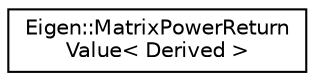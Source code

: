 digraph "Graphical Class Hierarchy"
{
  edge [fontname="Helvetica",fontsize="10",labelfontname="Helvetica",labelfontsize="10"];
  node [fontname="Helvetica",fontsize="10",shape=record];
  rankdir="LR";
  Node1 [label="Eigen::MatrixPowerReturn\lValue\< Derived \>",height=0.2,width=0.4,color="black", fillcolor="white", style="filled",URL="$class_eigen_1_1_matrix_power_return_value.html"];
}
